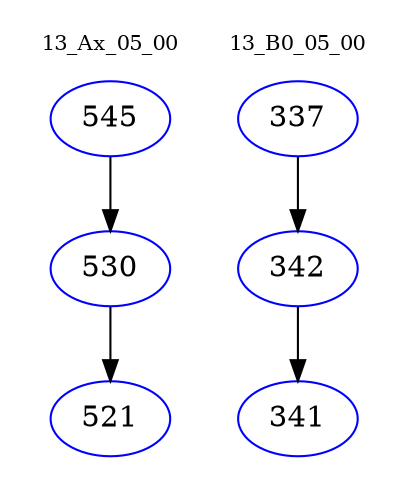 digraph{
subgraph cluster_0 {
color = white
label = "13_Ax_05_00";
fontsize=10;
T0_545 [label="545", color="blue"]
T0_545 -> T0_530 [color="black"]
T0_530 [label="530", color="blue"]
T0_530 -> T0_521 [color="black"]
T0_521 [label="521", color="blue"]
}
subgraph cluster_1 {
color = white
label = "13_B0_05_00";
fontsize=10;
T1_337 [label="337", color="blue"]
T1_337 -> T1_342 [color="black"]
T1_342 [label="342", color="blue"]
T1_342 -> T1_341 [color="black"]
T1_341 [label="341", color="blue"]
}
}
